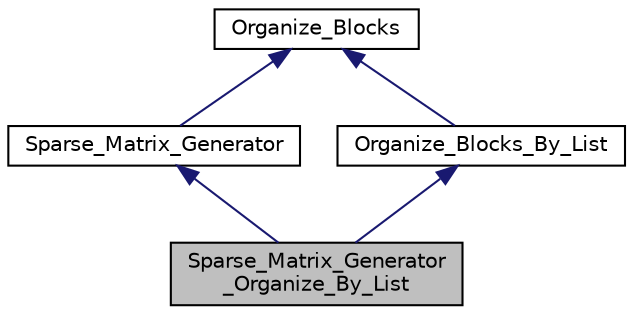 digraph "Sparse_Matrix_Generator_Organize_By_List"
{
  edge [fontname="Helvetica",fontsize="10",labelfontname="Helvetica",labelfontsize="10"];
  node [fontname="Helvetica",fontsize="10",shape=record];
  Node1 [label="Sparse_Matrix_Generator\l_Organize_By_List",height=0.2,width=0.4,color="black", fillcolor="grey75", style="filled", fontcolor="black"];
  Node2 -> Node1 [dir="back",color="midnightblue",fontsize="10",style="solid",fontname="Helvetica"];
  Node2 [label="Sparse_Matrix_Generator",height=0.2,width=0.4,color="black", fillcolor="white", style="filled",URL="$classSparse__Matrix__Generator.html"];
  Node3 -> Node2 [dir="back",color="midnightblue",fontsize="10",style="solid",fontname="Helvetica"];
  Node3 [label="Organize_Blocks",height=0.2,width=0.4,color="black", fillcolor="white", style="filled",URL="$classOrganize__Blocks.html"];
  Node4 -> Node1 [dir="back",color="midnightblue",fontsize="10",style="solid",fontname="Helvetica"];
  Node4 [label="Organize_Blocks_By_List",height=0.2,width=0.4,color="black", fillcolor="white", style="filled",URL="$classOrganize__Blocks__By__List.html"];
  Node3 -> Node4 [dir="back",color="midnightblue",fontsize="10",style="solid",fontname="Helvetica"];
}
